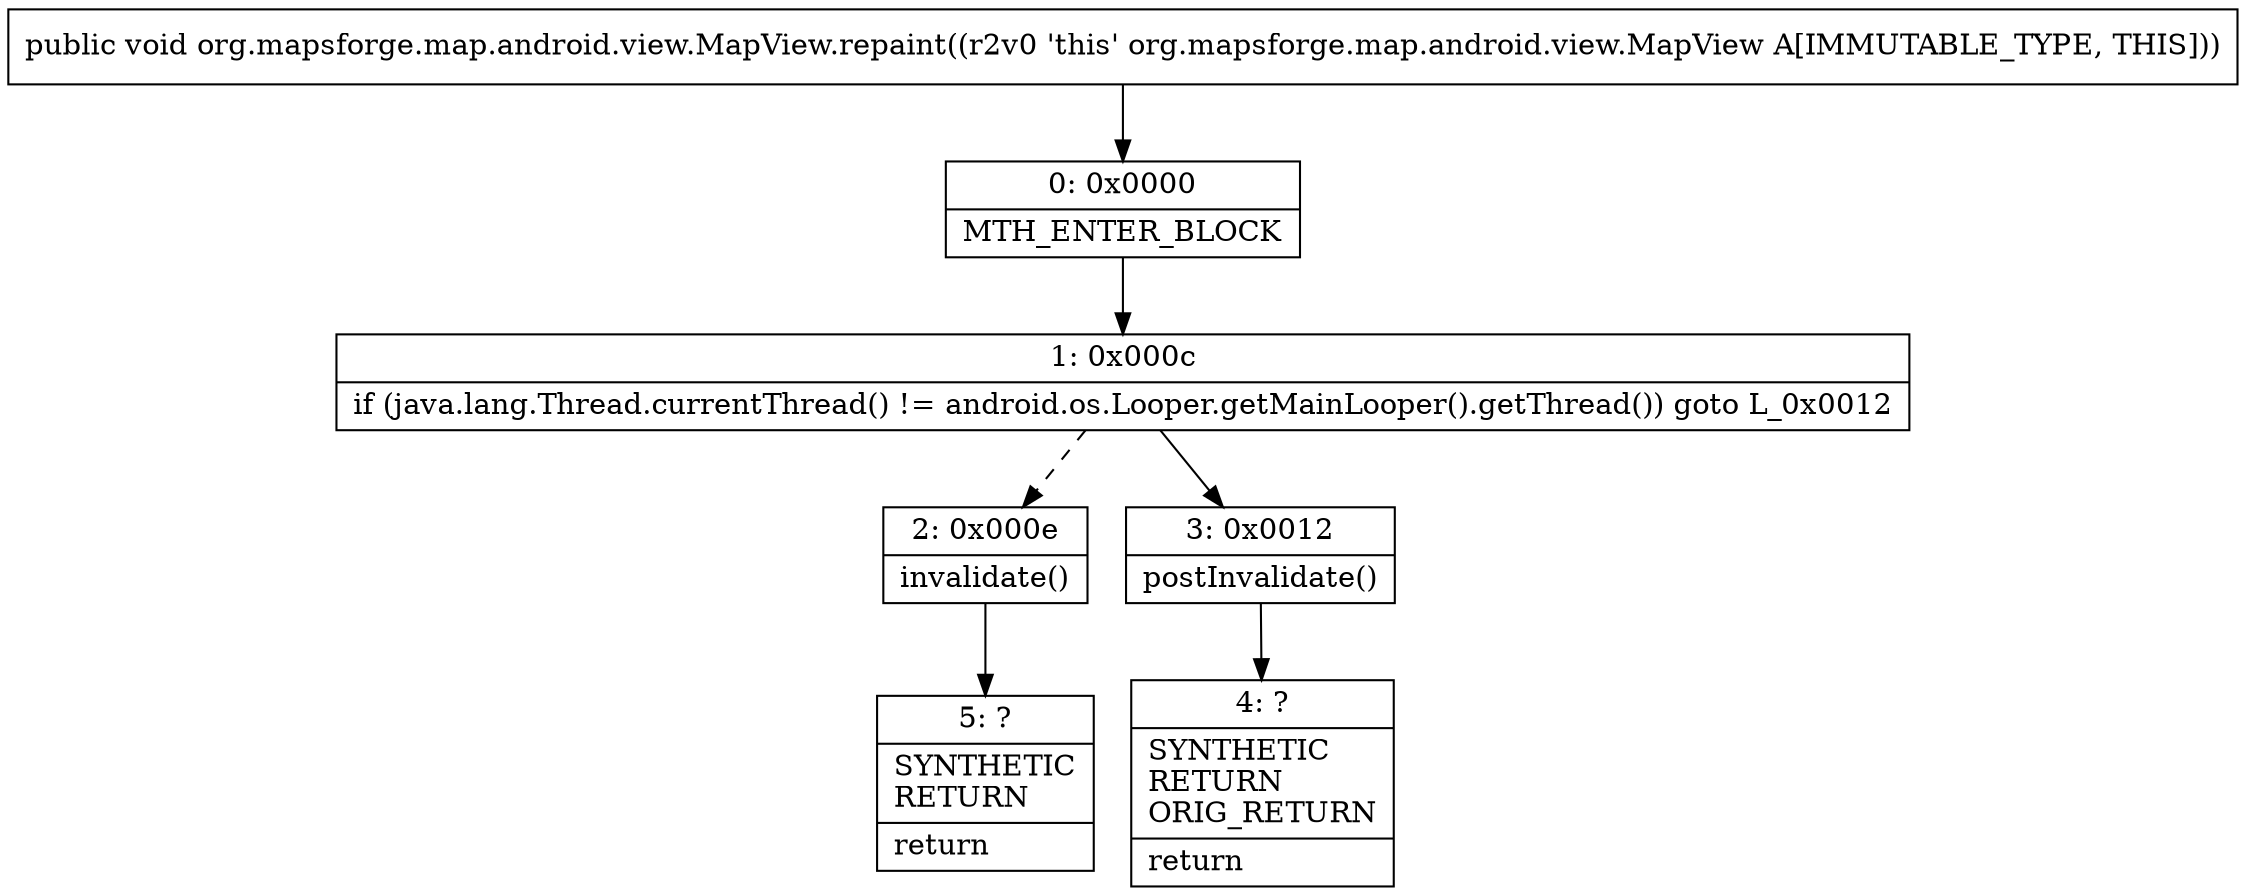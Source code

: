 digraph "CFG fororg.mapsforge.map.android.view.MapView.repaint()V" {
Node_0 [shape=record,label="{0\:\ 0x0000|MTH_ENTER_BLOCK\l}"];
Node_1 [shape=record,label="{1\:\ 0x000c|if (java.lang.Thread.currentThread() != android.os.Looper.getMainLooper().getThread()) goto L_0x0012\l}"];
Node_2 [shape=record,label="{2\:\ 0x000e|invalidate()\l}"];
Node_3 [shape=record,label="{3\:\ 0x0012|postInvalidate()\l}"];
Node_4 [shape=record,label="{4\:\ ?|SYNTHETIC\lRETURN\lORIG_RETURN\l|return\l}"];
Node_5 [shape=record,label="{5\:\ ?|SYNTHETIC\lRETURN\l|return\l}"];
MethodNode[shape=record,label="{public void org.mapsforge.map.android.view.MapView.repaint((r2v0 'this' org.mapsforge.map.android.view.MapView A[IMMUTABLE_TYPE, THIS])) }"];
MethodNode -> Node_0;
Node_0 -> Node_1;
Node_1 -> Node_2[style=dashed];
Node_1 -> Node_3;
Node_2 -> Node_5;
Node_3 -> Node_4;
}

